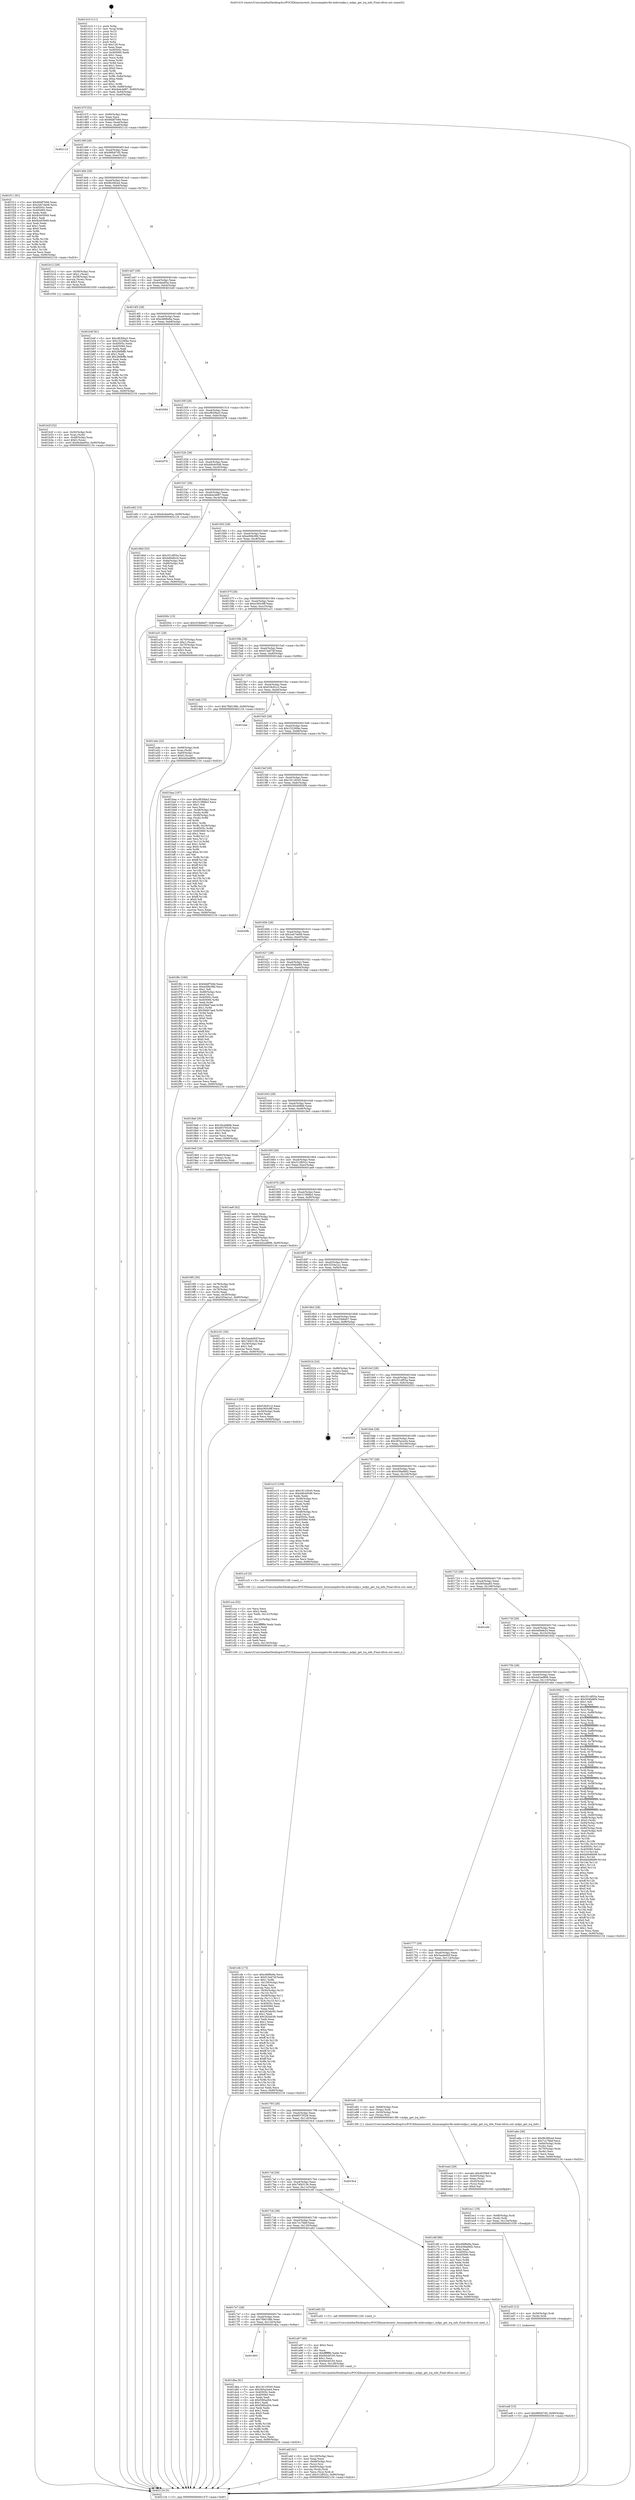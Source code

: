 digraph "0x401410" {
  label = "0x401410 (/mnt/c/Users/mathe/Desktop/tcc/POCII/binaries/extr_linuxsamplesvfio-mdevmdpy.c_mdpy_get_irq_info_Final-ollvm.out::main(0))"
  labelloc = "t"
  node[shape=record]

  Entry [label="",width=0.3,height=0.3,shape=circle,fillcolor=black,style=filled]
  "0x40147f" [label="{
     0x40147f [32]\l
     | [instrs]\l
     &nbsp;&nbsp;0x40147f \<+6\>: mov -0x90(%rbp),%eax\l
     &nbsp;&nbsp;0x401485 \<+2\>: mov %eax,%ecx\l
     &nbsp;&nbsp;0x401487 \<+6\>: sub $0x8ddf7b9d,%ecx\l
     &nbsp;&nbsp;0x40148d \<+6\>: mov %eax,-0xa4(%rbp)\l
     &nbsp;&nbsp;0x401493 \<+6\>: mov %ecx,-0xa8(%rbp)\l
     &nbsp;&nbsp;0x401499 \<+6\>: je 000000000040211d \<main+0xd0d\>\l
  }"]
  "0x40211d" [label="{
     0x40211d\l
  }", style=dashed]
  "0x40149f" [label="{
     0x40149f [28]\l
     | [instrs]\l
     &nbsp;&nbsp;0x40149f \<+5\>: jmp 00000000004014a4 \<main+0x94\>\l
     &nbsp;&nbsp;0x4014a4 \<+6\>: mov -0xa4(%rbp),%eax\l
     &nbsp;&nbsp;0x4014aa \<+5\>: sub $0x96fc67d5,%eax\l
     &nbsp;&nbsp;0x4014af \<+6\>: mov %eax,-0xac(%rbp)\l
     &nbsp;&nbsp;0x4014b5 \<+6\>: je 0000000000401f11 \<main+0xb01\>\l
  }"]
  Exit [label="",width=0.3,height=0.3,shape=circle,fillcolor=black,style=filled,peripheries=2]
  "0x401f11" [label="{
     0x401f11 [91]\l
     | [instrs]\l
     &nbsp;&nbsp;0x401f11 \<+5\>: mov $0x8ddf7b9d,%eax\l
     &nbsp;&nbsp;0x401f16 \<+5\>: mov $0x2eb7de08,%ecx\l
     &nbsp;&nbsp;0x401f1b \<+7\>: mov 0x40505c,%edx\l
     &nbsp;&nbsp;0x401f22 \<+7\>: mov 0x405060,%esi\l
     &nbsp;&nbsp;0x401f29 \<+2\>: mov %edx,%edi\l
     &nbsp;&nbsp;0x401f2b \<+6\>: add $0x9cb05949,%edi\l
     &nbsp;&nbsp;0x401f31 \<+3\>: sub $0x1,%edi\l
     &nbsp;&nbsp;0x401f34 \<+6\>: sub $0x9cb05949,%edi\l
     &nbsp;&nbsp;0x401f3a \<+3\>: imul %edi,%edx\l
     &nbsp;&nbsp;0x401f3d \<+3\>: and $0x1,%edx\l
     &nbsp;&nbsp;0x401f40 \<+3\>: cmp $0x0,%edx\l
     &nbsp;&nbsp;0x401f43 \<+4\>: sete %r8b\l
     &nbsp;&nbsp;0x401f47 \<+3\>: cmp $0xa,%esi\l
     &nbsp;&nbsp;0x401f4a \<+4\>: setl %r9b\l
     &nbsp;&nbsp;0x401f4e \<+3\>: mov %r8b,%r10b\l
     &nbsp;&nbsp;0x401f51 \<+3\>: and %r9b,%r10b\l
     &nbsp;&nbsp;0x401f54 \<+3\>: xor %r9b,%r8b\l
     &nbsp;&nbsp;0x401f57 \<+3\>: or %r8b,%r10b\l
     &nbsp;&nbsp;0x401f5a \<+4\>: test $0x1,%r10b\l
     &nbsp;&nbsp;0x401f5e \<+3\>: cmovne %ecx,%eax\l
     &nbsp;&nbsp;0x401f61 \<+6\>: mov %eax,-0x90(%rbp)\l
     &nbsp;&nbsp;0x401f67 \<+5\>: jmp 0000000000402134 \<main+0xd24\>\l
  }"]
  "0x4014bb" [label="{
     0x4014bb [28]\l
     | [instrs]\l
     &nbsp;&nbsp;0x4014bb \<+5\>: jmp 00000000004014c0 \<main+0xb0\>\l
     &nbsp;&nbsp;0x4014c0 \<+6\>: mov -0xa4(%rbp),%eax\l
     &nbsp;&nbsp;0x4014c6 \<+5\>: sub $0x9b26fced,%eax\l
     &nbsp;&nbsp;0x4014cb \<+6\>: mov %eax,-0xb0(%rbp)\l
     &nbsp;&nbsp;0x4014d1 \<+6\>: je 0000000000401b12 \<main+0x702\>\l
  }"]
  "0x401edf" [label="{
     0x401edf [15]\l
     | [instrs]\l
     &nbsp;&nbsp;0x401edf \<+10\>: movl $0x96fc67d5,-0x90(%rbp)\l
     &nbsp;&nbsp;0x401ee9 \<+5\>: jmp 0000000000402134 \<main+0xd24\>\l
  }"]
  "0x401b12" [label="{
     0x401b12 [29]\l
     | [instrs]\l
     &nbsp;&nbsp;0x401b12 \<+4\>: mov -0x58(%rbp),%rax\l
     &nbsp;&nbsp;0x401b16 \<+6\>: movl $0x1,(%rax)\l
     &nbsp;&nbsp;0x401b1c \<+4\>: mov -0x58(%rbp),%rax\l
     &nbsp;&nbsp;0x401b20 \<+3\>: movslq (%rax),%rax\l
     &nbsp;&nbsp;0x401b23 \<+4\>: shl $0x3,%rax\l
     &nbsp;&nbsp;0x401b27 \<+3\>: mov %rax,%rdi\l
     &nbsp;&nbsp;0x401b2a \<+5\>: call 0000000000401050 \<malloc@plt\>\l
     | [calls]\l
     &nbsp;&nbsp;0x401050 \{1\} (unknown)\l
  }"]
  "0x4014d7" [label="{
     0x4014d7 [28]\l
     | [instrs]\l
     &nbsp;&nbsp;0x4014d7 \<+5\>: jmp 00000000004014dc \<main+0xcc\>\l
     &nbsp;&nbsp;0x4014dc \<+6\>: mov -0xa4(%rbp),%eax\l
     &nbsp;&nbsp;0x4014e2 \<+5\>: sub $0x9cdee95a,%eax\l
     &nbsp;&nbsp;0x4014e7 \<+6\>: mov %eax,-0xb4(%rbp)\l
     &nbsp;&nbsp;0x4014ed \<+6\>: je 0000000000401b4f \<main+0x73f\>\l
  }"]
  "0x401ed3" [label="{
     0x401ed3 [12]\l
     | [instrs]\l
     &nbsp;&nbsp;0x401ed3 \<+4\>: mov -0x50(%rbp),%rdi\l
     &nbsp;&nbsp;0x401ed7 \<+3\>: mov (%rdi),%rdi\l
     &nbsp;&nbsp;0x401eda \<+5\>: call 0000000000401030 \<free@plt\>\l
     | [calls]\l
     &nbsp;&nbsp;0x401030 \{1\} (unknown)\l
  }"]
  "0x401b4f" [label="{
     0x401b4f [91]\l
     | [instrs]\l
     &nbsp;&nbsp;0x401b4f \<+5\>: mov $0xcf630ba3,%eax\l
     &nbsp;&nbsp;0x401b54 \<+5\>: mov $0x15226f4e,%ecx\l
     &nbsp;&nbsp;0x401b59 \<+7\>: mov 0x40505c,%edx\l
     &nbsp;&nbsp;0x401b60 \<+7\>: mov 0x405060,%esi\l
     &nbsp;&nbsp;0x401b67 \<+2\>: mov %edx,%edi\l
     &nbsp;&nbsp;0x401b69 \<+6\>: sub $0x2fefbffb,%edi\l
     &nbsp;&nbsp;0x401b6f \<+3\>: sub $0x1,%edi\l
     &nbsp;&nbsp;0x401b72 \<+6\>: add $0x2fefbffb,%edi\l
     &nbsp;&nbsp;0x401b78 \<+3\>: imul %edi,%edx\l
     &nbsp;&nbsp;0x401b7b \<+3\>: and $0x1,%edx\l
     &nbsp;&nbsp;0x401b7e \<+3\>: cmp $0x0,%edx\l
     &nbsp;&nbsp;0x401b81 \<+4\>: sete %r8b\l
     &nbsp;&nbsp;0x401b85 \<+3\>: cmp $0xa,%esi\l
     &nbsp;&nbsp;0x401b88 \<+4\>: setl %r9b\l
     &nbsp;&nbsp;0x401b8c \<+3\>: mov %r8b,%r10b\l
     &nbsp;&nbsp;0x401b8f \<+3\>: and %r9b,%r10b\l
     &nbsp;&nbsp;0x401b92 \<+3\>: xor %r9b,%r8b\l
     &nbsp;&nbsp;0x401b95 \<+3\>: or %r8b,%r10b\l
     &nbsp;&nbsp;0x401b98 \<+4\>: test $0x1,%r10b\l
     &nbsp;&nbsp;0x401b9c \<+3\>: cmovne %ecx,%eax\l
     &nbsp;&nbsp;0x401b9f \<+6\>: mov %eax,-0x90(%rbp)\l
     &nbsp;&nbsp;0x401ba5 \<+5\>: jmp 0000000000402134 \<main+0xd24\>\l
  }"]
  "0x4014f3" [label="{
     0x4014f3 [28]\l
     | [instrs]\l
     &nbsp;&nbsp;0x4014f3 \<+5\>: jmp 00000000004014f8 \<main+0xe8\>\l
     &nbsp;&nbsp;0x4014f8 \<+6\>: mov -0xa4(%rbp),%eax\l
     &nbsp;&nbsp;0x4014fe \<+5\>: sub $0xc66f6e9a,%eax\l
     &nbsp;&nbsp;0x401503 \<+6\>: mov %eax,-0xb8(%rbp)\l
     &nbsp;&nbsp;0x401509 \<+6\>: je 000000000040209d \<main+0xc8d\>\l
  }"]
  "0x401ec1" [label="{
     0x401ec1 [18]\l
     | [instrs]\l
     &nbsp;&nbsp;0x401ec1 \<+4\>: mov -0x68(%rbp),%rdi\l
     &nbsp;&nbsp;0x401ec5 \<+3\>: mov (%rdi),%rdi\l
     &nbsp;&nbsp;0x401ec8 \<+6\>: mov %eax,-0x134(%rbp)\l
     &nbsp;&nbsp;0x401ece \<+5\>: call 0000000000401030 \<free@plt\>\l
     | [calls]\l
     &nbsp;&nbsp;0x401030 \{1\} (unknown)\l
  }"]
  "0x40209d" [label="{
     0x40209d\l
  }", style=dashed]
  "0x40150f" [label="{
     0x40150f [28]\l
     | [instrs]\l
     &nbsp;&nbsp;0x40150f \<+5\>: jmp 0000000000401514 \<main+0x104\>\l
     &nbsp;&nbsp;0x401514 \<+6\>: mov -0xa4(%rbp),%eax\l
     &nbsp;&nbsp;0x40151a \<+5\>: sub $0xcf630ba3,%eax\l
     &nbsp;&nbsp;0x40151f \<+6\>: mov %eax,-0xbc(%rbp)\l
     &nbsp;&nbsp;0x401525 \<+6\>: je 0000000000402078 \<main+0xc68\>\l
  }"]
  "0x401ea4" [label="{
     0x401ea4 [29]\l
     | [instrs]\l
     &nbsp;&nbsp;0x401ea4 \<+10\>: movabs $0x4030b6,%rdi\l
     &nbsp;&nbsp;0x401eae \<+4\>: mov -0x40(%rbp),%rsi\l
     &nbsp;&nbsp;0x401eb2 \<+2\>: mov %eax,(%rsi)\l
     &nbsp;&nbsp;0x401eb4 \<+4\>: mov -0x40(%rbp),%rsi\l
     &nbsp;&nbsp;0x401eb8 \<+2\>: mov (%rsi),%esi\l
     &nbsp;&nbsp;0x401eba \<+2\>: mov $0x0,%al\l
     &nbsp;&nbsp;0x401ebc \<+5\>: call 0000000000401040 \<printf@plt\>\l
     | [calls]\l
     &nbsp;&nbsp;0x401040 \{1\} (unknown)\l
  }"]
  "0x402078" [label="{
     0x402078\l
  }", style=dashed]
  "0x40152b" [label="{
     0x40152b [28]\l
     | [instrs]\l
     &nbsp;&nbsp;0x40152b \<+5\>: jmp 0000000000401530 \<main+0x120\>\l
     &nbsp;&nbsp;0x401530 \<+6\>: mov -0xa4(%rbp),%eax\l
     &nbsp;&nbsp;0x401536 \<+5\>: sub $0xd4b445d6,%eax\l
     &nbsp;&nbsp;0x40153b \<+6\>: mov %eax,-0xc0(%rbp)\l
     &nbsp;&nbsp;0x401541 \<+6\>: je 0000000000401e82 \<main+0xa72\>\l
  }"]
  "0x401803" [label="{
     0x401803\l
  }", style=dashed]
  "0x401e82" [label="{
     0x401e82 [15]\l
     | [instrs]\l
     &nbsp;&nbsp;0x401e82 \<+10\>: movl $0x9cdee95a,-0x90(%rbp)\l
     &nbsp;&nbsp;0x401e8c \<+5\>: jmp 0000000000402134 \<main+0xd24\>\l
  }"]
  "0x401547" [label="{
     0x401547 [28]\l
     | [instrs]\l
     &nbsp;&nbsp;0x401547 \<+5\>: jmp 000000000040154c \<main+0x13c\>\l
     &nbsp;&nbsp;0x40154c \<+6\>: mov -0xa4(%rbp),%eax\l
     &nbsp;&nbsp;0x401552 \<+5\>: sub $0xde4cdd87,%eax\l
     &nbsp;&nbsp;0x401557 \<+6\>: mov %eax,-0xc4(%rbp)\l
     &nbsp;&nbsp;0x40155d \<+6\>: je 000000000040180d \<main+0x3fd\>\l
  }"]
  "0x401dba" [label="{
     0x401dba [91]\l
     | [instrs]\l
     &nbsp;&nbsp;0x401dba \<+5\>: mov $0x19116545,%eax\l
     &nbsp;&nbsp;0x401dbf \<+5\>: mov $0x365a2e44,%ecx\l
     &nbsp;&nbsp;0x401dc4 \<+7\>: mov 0x40505c,%edx\l
     &nbsp;&nbsp;0x401dcb \<+7\>: mov 0x405060,%esi\l
     &nbsp;&nbsp;0x401dd2 \<+2\>: mov %edx,%edi\l
     &nbsp;&nbsp;0x401dd4 \<+6\>: sub $0xf380a264,%edi\l
     &nbsp;&nbsp;0x401dda \<+3\>: sub $0x1,%edi\l
     &nbsp;&nbsp;0x401ddd \<+6\>: add $0xf380a264,%edi\l
     &nbsp;&nbsp;0x401de3 \<+3\>: imul %edi,%edx\l
     &nbsp;&nbsp;0x401de6 \<+3\>: and $0x1,%edx\l
     &nbsp;&nbsp;0x401de9 \<+3\>: cmp $0x0,%edx\l
     &nbsp;&nbsp;0x401dec \<+4\>: sete %r8b\l
     &nbsp;&nbsp;0x401df0 \<+3\>: cmp $0xa,%esi\l
     &nbsp;&nbsp;0x401df3 \<+4\>: setl %r9b\l
     &nbsp;&nbsp;0x401df7 \<+3\>: mov %r8b,%r10b\l
     &nbsp;&nbsp;0x401dfa \<+3\>: and %r9b,%r10b\l
     &nbsp;&nbsp;0x401dfd \<+3\>: xor %r9b,%r8b\l
     &nbsp;&nbsp;0x401e00 \<+3\>: or %r8b,%r10b\l
     &nbsp;&nbsp;0x401e03 \<+4\>: test $0x1,%r10b\l
     &nbsp;&nbsp;0x401e07 \<+3\>: cmovne %ecx,%eax\l
     &nbsp;&nbsp;0x401e0a \<+6\>: mov %eax,-0x90(%rbp)\l
     &nbsp;&nbsp;0x401e10 \<+5\>: jmp 0000000000402134 \<main+0xd24\>\l
  }"]
  "0x40180d" [label="{
     0x40180d [53]\l
     | [instrs]\l
     &nbsp;&nbsp;0x40180d \<+5\>: mov $0x351df55a,%eax\l
     &nbsp;&nbsp;0x401812 \<+5\>: mov $0x4d0efe24,%ecx\l
     &nbsp;&nbsp;0x401817 \<+6\>: mov -0x8a(%rbp),%dl\l
     &nbsp;&nbsp;0x40181d \<+7\>: mov -0x89(%rbp),%sil\l
     &nbsp;&nbsp;0x401824 \<+3\>: mov %dl,%dil\l
     &nbsp;&nbsp;0x401827 \<+3\>: and %sil,%dil\l
     &nbsp;&nbsp;0x40182a \<+3\>: xor %sil,%dl\l
     &nbsp;&nbsp;0x40182d \<+3\>: or %dl,%dil\l
     &nbsp;&nbsp;0x401830 \<+4\>: test $0x1,%dil\l
     &nbsp;&nbsp;0x401834 \<+3\>: cmovne %ecx,%eax\l
     &nbsp;&nbsp;0x401837 \<+6\>: mov %eax,-0x90(%rbp)\l
     &nbsp;&nbsp;0x40183d \<+5\>: jmp 0000000000402134 \<main+0xd24\>\l
  }"]
  "0x401563" [label="{
     0x401563 [28]\l
     | [instrs]\l
     &nbsp;&nbsp;0x401563 \<+5\>: jmp 0000000000401568 \<main+0x158\>\l
     &nbsp;&nbsp;0x401568 \<+6\>: mov -0xa4(%rbp),%eax\l
     &nbsp;&nbsp;0x40156e \<+5\>: sub $0xe006c9fd,%eax\l
     &nbsp;&nbsp;0x401573 \<+6\>: mov %eax,-0xc8(%rbp)\l
     &nbsp;&nbsp;0x401579 \<+6\>: je 000000000040200c \<main+0xbfc\>\l
  }"]
  "0x402134" [label="{
     0x402134 [5]\l
     | [instrs]\l
     &nbsp;&nbsp;0x402134 \<+5\>: jmp 000000000040147f \<main+0x6f\>\l
  }"]
  "0x401410" [label="{
     0x401410 [111]\l
     | [instrs]\l
     &nbsp;&nbsp;0x401410 \<+1\>: push %rbp\l
     &nbsp;&nbsp;0x401411 \<+3\>: mov %rsp,%rbp\l
     &nbsp;&nbsp;0x401414 \<+2\>: push %r15\l
     &nbsp;&nbsp;0x401416 \<+2\>: push %r14\l
     &nbsp;&nbsp;0x401418 \<+2\>: push %r13\l
     &nbsp;&nbsp;0x40141a \<+2\>: push %r12\l
     &nbsp;&nbsp;0x40141c \<+1\>: push %rbx\l
     &nbsp;&nbsp;0x40141d \<+7\>: sub $0x128,%rsp\l
     &nbsp;&nbsp;0x401424 \<+2\>: xor %eax,%eax\l
     &nbsp;&nbsp;0x401426 \<+7\>: mov 0x40505c,%ecx\l
     &nbsp;&nbsp;0x40142d \<+7\>: mov 0x405060,%edx\l
     &nbsp;&nbsp;0x401434 \<+3\>: sub $0x1,%eax\l
     &nbsp;&nbsp;0x401437 \<+3\>: mov %ecx,%r8d\l
     &nbsp;&nbsp;0x40143a \<+3\>: add %eax,%r8d\l
     &nbsp;&nbsp;0x40143d \<+4\>: imul %r8d,%ecx\l
     &nbsp;&nbsp;0x401441 \<+3\>: and $0x1,%ecx\l
     &nbsp;&nbsp;0x401444 \<+3\>: cmp $0x0,%ecx\l
     &nbsp;&nbsp;0x401447 \<+4\>: sete %r9b\l
     &nbsp;&nbsp;0x40144b \<+4\>: and $0x1,%r9b\l
     &nbsp;&nbsp;0x40144f \<+7\>: mov %r9b,-0x8a(%rbp)\l
     &nbsp;&nbsp;0x401456 \<+3\>: cmp $0xa,%edx\l
     &nbsp;&nbsp;0x401459 \<+4\>: setl %r9b\l
     &nbsp;&nbsp;0x40145d \<+4\>: and $0x1,%r9b\l
     &nbsp;&nbsp;0x401461 \<+7\>: mov %r9b,-0x89(%rbp)\l
     &nbsp;&nbsp;0x401468 \<+10\>: movl $0xde4cdd87,-0x90(%rbp)\l
     &nbsp;&nbsp;0x401472 \<+6\>: mov %edi,-0x94(%rbp)\l
     &nbsp;&nbsp;0x401478 \<+7\>: mov %rsi,-0xa0(%rbp)\l
  }"]
  "0x401cfe" [label="{
     0x401cfe [173]\l
     | [instrs]\l
     &nbsp;&nbsp;0x401cfe \<+5\>: mov $0xc66f6e9a,%ecx\l
     &nbsp;&nbsp;0x401d03 \<+5\>: mov $0xf13ed74f,%edx\l
     &nbsp;&nbsp;0x401d08 \<+3\>: mov $0x1,%r8b\l
     &nbsp;&nbsp;0x401d0b \<+6\>: mov -0x130(%rbp),%esi\l
     &nbsp;&nbsp;0x401d11 \<+3\>: imul %eax,%esi\l
     &nbsp;&nbsp;0x401d14 \<+3\>: movslq %esi,%r9\l
     &nbsp;&nbsp;0x401d17 \<+4\>: mov -0x50(%rbp),%r10\l
     &nbsp;&nbsp;0x401d1b \<+3\>: mov (%r10),%r10\l
     &nbsp;&nbsp;0x401d1e \<+4\>: mov -0x48(%rbp),%r11\l
     &nbsp;&nbsp;0x401d22 \<+3\>: movslq (%r11),%r11\l
     &nbsp;&nbsp;0x401d25 \<+4\>: mov %r9,(%r10,%r11,8)\l
     &nbsp;&nbsp;0x401d29 \<+7\>: mov 0x40505c,%eax\l
     &nbsp;&nbsp;0x401d30 \<+7\>: mov 0x405060,%esi\l
     &nbsp;&nbsp;0x401d37 \<+2\>: mov %eax,%edi\l
     &nbsp;&nbsp;0x401d39 \<+6\>: sub $0x262ab3fc,%edi\l
     &nbsp;&nbsp;0x401d3f \<+3\>: sub $0x1,%edi\l
     &nbsp;&nbsp;0x401d42 \<+6\>: add $0x262ab3fc,%edi\l
     &nbsp;&nbsp;0x401d48 \<+3\>: imul %edi,%eax\l
     &nbsp;&nbsp;0x401d4b \<+3\>: and $0x1,%eax\l
     &nbsp;&nbsp;0x401d4e \<+3\>: cmp $0x0,%eax\l
     &nbsp;&nbsp;0x401d51 \<+3\>: sete %bl\l
     &nbsp;&nbsp;0x401d54 \<+3\>: cmp $0xa,%esi\l
     &nbsp;&nbsp;0x401d57 \<+4\>: setl %r14b\l
     &nbsp;&nbsp;0x401d5b \<+3\>: mov %bl,%r15b\l
     &nbsp;&nbsp;0x401d5e \<+4\>: xor $0xff,%r15b\l
     &nbsp;&nbsp;0x401d62 \<+3\>: mov %r14b,%r12b\l
     &nbsp;&nbsp;0x401d65 \<+4\>: xor $0xff,%r12b\l
     &nbsp;&nbsp;0x401d69 \<+4\>: xor $0x1,%r8b\l
     &nbsp;&nbsp;0x401d6d \<+3\>: mov %r15b,%r13b\l
     &nbsp;&nbsp;0x401d70 \<+4\>: and $0xff,%r13b\l
     &nbsp;&nbsp;0x401d74 \<+3\>: and %r8b,%bl\l
     &nbsp;&nbsp;0x401d77 \<+3\>: mov %r12b,%al\l
     &nbsp;&nbsp;0x401d7a \<+2\>: and $0xff,%al\l
     &nbsp;&nbsp;0x401d7c \<+3\>: and %r8b,%r14b\l
     &nbsp;&nbsp;0x401d7f \<+3\>: or %bl,%r13b\l
     &nbsp;&nbsp;0x401d82 \<+3\>: or %r14b,%al\l
     &nbsp;&nbsp;0x401d85 \<+3\>: xor %al,%r13b\l
     &nbsp;&nbsp;0x401d88 \<+3\>: or %r12b,%r15b\l
     &nbsp;&nbsp;0x401d8b \<+4\>: xor $0xff,%r15b\l
     &nbsp;&nbsp;0x401d8f \<+4\>: or $0x1,%r8b\l
     &nbsp;&nbsp;0x401d93 \<+3\>: and %r8b,%r15b\l
     &nbsp;&nbsp;0x401d96 \<+3\>: or %r15b,%r13b\l
     &nbsp;&nbsp;0x401d99 \<+4\>: test $0x1,%r13b\l
     &nbsp;&nbsp;0x401d9d \<+3\>: cmovne %edx,%ecx\l
     &nbsp;&nbsp;0x401da0 \<+6\>: mov %ecx,-0x90(%rbp)\l
     &nbsp;&nbsp;0x401da6 \<+5\>: jmp 0000000000402134 \<main+0xd24\>\l
  }"]
  "0x40200c" [label="{
     0x40200c [15]\l
     | [instrs]\l
     &nbsp;&nbsp;0x40200c \<+10\>: movl $0x333b6e07,-0x90(%rbp)\l
     &nbsp;&nbsp;0x402016 \<+5\>: jmp 0000000000402134 \<main+0xd24\>\l
  }"]
  "0x40157f" [label="{
     0x40157f [28]\l
     | [instrs]\l
     &nbsp;&nbsp;0x40157f \<+5\>: jmp 0000000000401584 \<main+0x174\>\l
     &nbsp;&nbsp;0x401584 \<+6\>: mov -0xa4(%rbp),%eax\l
     &nbsp;&nbsp;0x40158a \<+5\>: sub $0xe365c9ff,%eax\l
     &nbsp;&nbsp;0x40158f \<+6\>: mov %eax,-0xcc(%rbp)\l
     &nbsp;&nbsp;0x401595 \<+6\>: je 0000000000401a31 \<main+0x621\>\l
  }"]
  "0x401cca" [label="{
     0x401cca [52]\l
     | [instrs]\l
     &nbsp;&nbsp;0x401cca \<+2\>: xor %ecx,%ecx\l
     &nbsp;&nbsp;0x401ccc \<+5\>: mov $0x2,%edx\l
     &nbsp;&nbsp;0x401cd1 \<+6\>: mov %edx,-0x12c(%rbp)\l
     &nbsp;&nbsp;0x401cd7 \<+1\>: cltd\l
     &nbsp;&nbsp;0x401cd8 \<+6\>: mov -0x12c(%rbp),%esi\l
     &nbsp;&nbsp;0x401cde \<+2\>: idiv %esi\l
     &nbsp;&nbsp;0x401ce0 \<+6\>: imul $0xfffffffe,%edx,%edx\l
     &nbsp;&nbsp;0x401ce6 \<+2\>: mov %ecx,%edi\l
     &nbsp;&nbsp;0x401ce8 \<+2\>: sub %edx,%edi\l
     &nbsp;&nbsp;0x401cea \<+2\>: mov %ecx,%edx\l
     &nbsp;&nbsp;0x401cec \<+3\>: sub $0x1,%edx\l
     &nbsp;&nbsp;0x401cef \<+2\>: add %edx,%edi\l
     &nbsp;&nbsp;0x401cf1 \<+2\>: sub %edi,%ecx\l
     &nbsp;&nbsp;0x401cf3 \<+6\>: mov %ecx,-0x130(%rbp)\l
     &nbsp;&nbsp;0x401cf9 \<+5\>: call 0000000000401160 \<next_i\>\l
     | [calls]\l
     &nbsp;&nbsp;0x401160 \{1\} (/mnt/c/Users/mathe/Desktop/tcc/POCII/binaries/extr_linuxsamplesvfio-mdevmdpy.c_mdpy_get_irq_info_Final-ollvm.out::next_i)\l
  }"]
  "0x401a31" [label="{
     0x401a31 [29]\l
     | [instrs]\l
     &nbsp;&nbsp;0x401a31 \<+4\>: mov -0x70(%rbp),%rax\l
     &nbsp;&nbsp;0x401a35 \<+6\>: movl $0x1,(%rax)\l
     &nbsp;&nbsp;0x401a3b \<+4\>: mov -0x70(%rbp),%rax\l
     &nbsp;&nbsp;0x401a3f \<+3\>: movslq (%rax),%rax\l
     &nbsp;&nbsp;0x401a42 \<+4\>: shl $0x2,%rax\l
     &nbsp;&nbsp;0x401a46 \<+3\>: mov %rax,%rdi\l
     &nbsp;&nbsp;0x401a49 \<+5\>: call 0000000000401050 \<malloc@plt\>\l
     | [calls]\l
     &nbsp;&nbsp;0x401050 \{1\} (unknown)\l
  }"]
  "0x40159b" [label="{
     0x40159b [28]\l
     | [instrs]\l
     &nbsp;&nbsp;0x40159b \<+5\>: jmp 00000000004015a0 \<main+0x190\>\l
     &nbsp;&nbsp;0x4015a0 \<+6\>: mov -0xa4(%rbp),%eax\l
     &nbsp;&nbsp;0x4015a6 \<+5\>: sub $0xf13ed74f,%eax\l
     &nbsp;&nbsp;0x4015ab \<+6\>: mov %eax,-0xd0(%rbp)\l
     &nbsp;&nbsp;0x4015b1 \<+6\>: je 0000000000401dab \<main+0x99b\>\l
  }"]
  "0x401b2f" [label="{
     0x401b2f [32]\l
     | [instrs]\l
     &nbsp;&nbsp;0x401b2f \<+4\>: mov -0x50(%rbp),%rdi\l
     &nbsp;&nbsp;0x401b33 \<+3\>: mov %rax,(%rdi)\l
     &nbsp;&nbsp;0x401b36 \<+4\>: mov -0x48(%rbp),%rax\l
     &nbsp;&nbsp;0x401b3a \<+6\>: movl $0x0,(%rax)\l
     &nbsp;&nbsp;0x401b40 \<+10\>: movl $0x9cdee95a,-0x90(%rbp)\l
     &nbsp;&nbsp;0x401b4a \<+5\>: jmp 0000000000402134 \<main+0xd24\>\l
  }"]
  "0x401dab" [label="{
     0x401dab [15]\l
     | [instrs]\l
     &nbsp;&nbsp;0x401dab \<+10\>: movl $0x7fb6108b,-0x90(%rbp)\l
     &nbsp;&nbsp;0x401db5 \<+5\>: jmp 0000000000402134 \<main+0xd24\>\l
  }"]
  "0x4015b7" [label="{
     0x4015b7 [28]\l
     | [instrs]\l
     &nbsp;&nbsp;0x4015b7 \<+5\>: jmp 00000000004015bc \<main+0x1ac\>\l
     &nbsp;&nbsp;0x4015bc \<+6\>: mov -0xa4(%rbp),%eax\l
     &nbsp;&nbsp;0x4015c2 \<+5\>: sub $0xf18c91c3,%eax\l
     &nbsp;&nbsp;0x4015c7 \<+6\>: mov %eax,-0xd4(%rbp)\l
     &nbsp;&nbsp;0x4015cd \<+6\>: je 0000000000401eee \<main+0xade\>\l
  }"]
  "0x401abf" [label="{
     0x401abf [41]\l
     | [instrs]\l
     &nbsp;&nbsp;0x401abf \<+6\>: mov -0x128(%rbp),%ecx\l
     &nbsp;&nbsp;0x401ac5 \<+3\>: imul %eax,%ecx\l
     &nbsp;&nbsp;0x401ac8 \<+4\>: mov -0x68(%rbp),%rsi\l
     &nbsp;&nbsp;0x401acc \<+3\>: mov (%rsi),%rsi\l
     &nbsp;&nbsp;0x401acf \<+4\>: mov -0x60(%rbp),%rdi\l
     &nbsp;&nbsp;0x401ad3 \<+3\>: movslq (%rdi),%rdi\l
     &nbsp;&nbsp;0x401ad6 \<+3\>: mov %ecx,(%rsi,%rdi,4)\l
     &nbsp;&nbsp;0x401ad9 \<+10\>: movl $0x312fb52c,-0x90(%rbp)\l
     &nbsp;&nbsp;0x401ae3 \<+5\>: jmp 0000000000402134 \<main+0xd24\>\l
  }"]
  "0x401eee" [label="{
     0x401eee\l
  }", style=dashed]
  "0x4015d3" [label="{
     0x4015d3 [28]\l
     | [instrs]\l
     &nbsp;&nbsp;0x4015d3 \<+5\>: jmp 00000000004015d8 \<main+0x1c8\>\l
     &nbsp;&nbsp;0x4015d8 \<+6\>: mov -0xa4(%rbp),%eax\l
     &nbsp;&nbsp;0x4015de \<+5\>: sub $0x15226f4e,%eax\l
     &nbsp;&nbsp;0x4015e3 \<+6\>: mov %eax,-0xd8(%rbp)\l
     &nbsp;&nbsp;0x4015e9 \<+6\>: je 0000000000401baa \<main+0x79a\>\l
  }"]
  "0x401a97" [label="{
     0x401a97 [40]\l
     | [instrs]\l
     &nbsp;&nbsp;0x401a97 \<+5\>: mov $0x2,%ecx\l
     &nbsp;&nbsp;0x401a9c \<+1\>: cltd\l
     &nbsp;&nbsp;0x401a9d \<+2\>: idiv %ecx\l
     &nbsp;&nbsp;0x401a9f \<+6\>: imul $0xfffffffe,%edx,%ecx\l
     &nbsp;&nbsp;0x401aa5 \<+6\>: add $0x9dcbf193,%ecx\l
     &nbsp;&nbsp;0x401aab \<+3\>: add $0x1,%ecx\l
     &nbsp;&nbsp;0x401aae \<+6\>: sub $0x9dcbf193,%ecx\l
     &nbsp;&nbsp;0x401ab4 \<+6\>: mov %ecx,-0x128(%rbp)\l
     &nbsp;&nbsp;0x401aba \<+5\>: call 0000000000401160 \<next_i\>\l
     | [calls]\l
     &nbsp;&nbsp;0x401160 \{1\} (/mnt/c/Users/mathe/Desktop/tcc/POCII/binaries/extr_linuxsamplesvfio-mdevmdpy.c_mdpy_get_irq_info_Final-ollvm.out::next_i)\l
  }"]
  "0x401baa" [label="{
     0x401baa [167]\l
     | [instrs]\l
     &nbsp;&nbsp;0x401baa \<+5\>: mov $0xcf630ba3,%eax\l
     &nbsp;&nbsp;0x401baf \<+5\>: mov $0x31389fa3,%ecx\l
     &nbsp;&nbsp;0x401bb4 \<+2\>: mov $0x1,%dl\l
     &nbsp;&nbsp;0x401bb6 \<+2\>: xor %esi,%esi\l
     &nbsp;&nbsp;0x401bb8 \<+4\>: mov -0x48(%rbp),%rdi\l
     &nbsp;&nbsp;0x401bbc \<+3\>: mov (%rdi),%r8d\l
     &nbsp;&nbsp;0x401bbf \<+4\>: mov -0x58(%rbp),%rdi\l
     &nbsp;&nbsp;0x401bc3 \<+3\>: cmp (%rdi),%r8d\l
     &nbsp;&nbsp;0x401bc6 \<+4\>: setl %r9b\l
     &nbsp;&nbsp;0x401bca \<+4\>: and $0x1,%r9b\l
     &nbsp;&nbsp;0x401bce \<+4\>: mov %r9b,-0x29(%rbp)\l
     &nbsp;&nbsp;0x401bd2 \<+8\>: mov 0x40505c,%r8d\l
     &nbsp;&nbsp;0x401bda \<+8\>: mov 0x405060,%r10d\l
     &nbsp;&nbsp;0x401be2 \<+3\>: sub $0x1,%esi\l
     &nbsp;&nbsp;0x401be5 \<+3\>: mov %r8d,%r11d\l
     &nbsp;&nbsp;0x401be8 \<+3\>: add %esi,%r11d\l
     &nbsp;&nbsp;0x401beb \<+4\>: imul %r11d,%r8d\l
     &nbsp;&nbsp;0x401bef \<+4\>: and $0x1,%r8d\l
     &nbsp;&nbsp;0x401bf3 \<+4\>: cmp $0x0,%r8d\l
     &nbsp;&nbsp;0x401bf7 \<+4\>: sete %r9b\l
     &nbsp;&nbsp;0x401bfb \<+4\>: cmp $0xa,%r10d\l
     &nbsp;&nbsp;0x401bff \<+3\>: setl %bl\l
     &nbsp;&nbsp;0x401c02 \<+3\>: mov %r9b,%r14b\l
     &nbsp;&nbsp;0x401c05 \<+4\>: xor $0xff,%r14b\l
     &nbsp;&nbsp;0x401c09 \<+3\>: mov %bl,%r15b\l
     &nbsp;&nbsp;0x401c0c \<+4\>: xor $0xff,%r15b\l
     &nbsp;&nbsp;0x401c10 \<+3\>: xor $0x0,%dl\l
     &nbsp;&nbsp;0x401c13 \<+3\>: mov %r14b,%r12b\l
     &nbsp;&nbsp;0x401c16 \<+4\>: and $0x0,%r12b\l
     &nbsp;&nbsp;0x401c1a \<+3\>: and %dl,%r9b\l
     &nbsp;&nbsp;0x401c1d \<+3\>: mov %r15b,%r13b\l
     &nbsp;&nbsp;0x401c20 \<+4\>: and $0x0,%r13b\l
     &nbsp;&nbsp;0x401c24 \<+2\>: and %dl,%bl\l
     &nbsp;&nbsp;0x401c26 \<+3\>: or %r9b,%r12b\l
     &nbsp;&nbsp;0x401c29 \<+3\>: or %bl,%r13b\l
     &nbsp;&nbsp;0x401c2c \<+3\>: xor %r13b,%r12b\l
     &nbsp;&nbsp;0x401c2f \<+3\>: or %r15b,%r14b\l
     &nbsp;&nbsp;0x401c32 \<+4\>: xor $0xff,%r14b\l
     &nbsp;&nbsp;0x401c36 \<+3\>: or $0x0,%dl\l
     &nbsp;&nbsp;0x401c39 \<+3\>: and %dl,%r14b\l
     &nbsp;&nbsp;0x401c3c \<+3\>: or %r14b,%r12b\l
     &nbsp;&nbsp;0x401c3f \<+4\>: test $0x1,%r12b\l
     &nbsp;&nbsp;0x401c43 \<+3\>: cmovne %ecx,%eax\l
     &nbsp;&nbsp;0x401c46 \<+6\>: mov %eax,-0x90(%rbp)\l
     &nbsp;&nbsp;0x401c4c \<+5\>: jmp 0000000000402134 \<main+0xd24\>\l
  }"]
  "0x4015ef" [label="{
     0x4015ef [28]\l
     | [instrs]\l
     &nbsp;&nbsp;0x4015ef \<+5\>: jmp 00000000004015f4 \<main+0x1e4\>\l
     &nbsp;&nbsp;0x4015f4 \<+6\>: mov -0xa4(%rbp),%eax\l
     &nbsp;&nbsp;0x4015fa \<+5\>: sub $0x19116545,%eax\l
     &nbsp;&nbsp;0x4015ff \<+6\>: mov %eax,-0xdc(%rbp)\l
     &nbsp;&nbsp;0x401605 \<+6\>: je 00000000004020fb \<main+0xceb\>\l
  }"]
  "0x4017e7" [label="{
     0x4017e7 [28]\l
     | [instrs]\l
     &nbsp;&nbsp;0x4017e7 \<+5\>: jmp 00000000004017ec \<main+0x3dc\>\l
     &nbsp;&nbsp;0x4017ec \<+6\>: mov -0xa4(%rbp),%eax\l
     &nbsp;&nbsp;0x4017f2 \<+5\>: sub $0x7fb6108b,%eax\l
     &nbsp;&nbsp;0x4017f7 \<+6\>: mov %eax,-0x124(%rbp)\l
     &nbsp;&nbsp;0x4017fd \<+6\>: je 0000000000401dba \<main+0x9aa\>\l
  }"]
  "0x4020fb" [label="{
     0x4020fb\l
  }", style=dashed]
  "0x40160b" [label="{
     0x40160b [28]\l
     | [instrs]\l
     &nbsp;&nbsp;0x40160b \<+5\>: jmp 0000000000401610 \<main+0x200\>\l
     &nbsp;&nbsp;0x401610 \<+6\>: mov -0xa4(%rbp),%eax\l
     &nbsp;&nbsp;0x401616 \<+5\>: sub $0x2eb7de08,%eax\l
     &nbsp;&nbsp;0x40161b \<+6\>: mov %eax,-0xe0(%rbp)\l
     &nbsp;&nbsp;0x401621 \<+6\>: je 0000000000401f6c \<main+0xb5c\>\l
  }"]
  "0x401a92" [label="{
     0x401a92 [5]\l
     | [instrs]\l
     &nbsp;&nbsp;0x401a92 \<+5\>: call 0000000000401160 \<next_i\>\l
     | [calls]\l
     &nbsp;&nbsp;0x401160 \{1\} (/mnt/c/Users/mathe/Desktop/tcc/POCII/binaries/extr_linuxsamplesvfio-mdevmdpy.c_mdpy_get_irq_info_Final-ollvm.out::next_i)\l
  }"]
  "0x401f6c" [label="{
     0x401f6c [160]\l
     | [instrs]\l
     &nbsp;&nbsp;0x401f6c \<+5\>: mov $0x8ddf7b9d,%eax\l
     &nbsp;&nbsp;0x401f71 \<+5\>: mov $0xe006c9fd,%ecx\l
     &nbsp;&nbsp;0x401f76 \<+2\>: mov $0x1,%dl\l
     &nbsp;&nbsp;0x401f78 \<+7\>: mov -0x88(%rbp),%rsi\l
     &nbsp;&nbsp;0x401f7f \<+6\>: movl $0x0,(%rsi)\l
     &nbsp;&nbsp;0x401f85 \<+7\>: mov 0x40505c,%edi\l
     &nbsp;&nbsp;0x401f8c \<+8\>: mov 0x405060,%r8d\l
     &nbsp;&nbsp;0x401f94 \<+3\>: mov %edi,%r9d\l
     &nbsp;&nbsp;0x401f97 \<+7\>: add $0x56bb7aed,%r9d\l
     &nbsp;&nbsp;0x401f9e \<+4\>: sub $0x1,%r9d\l
     &nbsp;&nbsp;0x401fa2 \<+7\>: sub $0x56bb7aed,%r9d\l
     &nbsp;&nbsp;0x401fa9 \<+4\>: imul %r9d,%edi\l
     &nbsp;&nbsp;0x401fad \<+3\>: and $0x1,%edi\l
     &nbsp;&nbsp;0x401fb0 \<+3\>: cmp $0x0,%edi\l
     &nbsp;&nbsp;0x401fb3 \<+4\>: sete %r10b\l
     &nbsp;&nbsp;0x401fb7 \<+4\>: cmp $0xa,%r8d\l
     &nbsp;&nbsp;0x401fbb \<+4\>: setl %r11b\l
     &nbsp;&nbsp;0x401fbf \<+3\>: mov %r10b,%bl\l
     &nbsp;&nbsp;0x401fc2 \<+3\>: xor $0xff,%bl\l
     &nbsp;&nbsp;0x401fc5 \<+3\>: mov %r11b,%r14b\l
     &nbsp;&nbsp;0x401fc8 \<+4\>: xor $0xff,%r14b\l
     &nbsp;&nbsp;0x401fcc \<+3\>: xor $0x0,%dl\l
     &nbsp;&nbsp;0x401fcf \<+3\>: mov %bl,%r15b\l
     &nbsp;&nbsp;0x401fd2 \<+4\>: and $0x0,%r15b\l
     &nbsp;&nbsp;0x401fd6 \<+3\>: and %dl,%r10b\l
     &nbsp;&nbsp;0x401fd9 \<+3\>: mov %r14b,%r12b\l
     &nbsp;&nbsp;0x401fdc \<+4\>: and $0x0,%r12b\l
     &nbsp;&nbsp;0x401fe0 \<+3\>: and %dl,%r11b\l
     &nbsp;&nbsp;0x401fe3 \<+3\>: or %r10b,%r15b\l
     &nbsp;&nbsp;0x401fe6 \<+3\>: or %r11b,%r12b\l
     &nbsp;&nbsp;0x401fe9 \<+3\>: xor %r12b,%r15b\l
     &nbsp;&nbsp;0x401fec \<+3\>: or %r14b,%bl\l
     &nbsp;&nbsp;0x401fef \<+3\>: xor $0xff,%bl\l
     &nbsp;&nbsp;0x401ff2 \<+3\>: or $0x0,%dl\l
     &nbsp;&nbsp;0x401ff5 \<+2\>: and %dl,%bl\l
     &nbsp;&nbsp;0x401ff7 \<+3\>: or %bl,%r15b\l
     &nbsp;&nbsp;0x401ffa \<+4\>: test $0x1,%r15b\l
     &nbsp;&nbsp;0x401ffe \<+3\>: cmovne %ecx,%eax\l
     &nbsp;&nbsp;0x402001 \<+6\>: mov %eax,-0x90(%rbp)\l
     &nbsp;&nbsp;0x402007 \<+5\>: jmp 0000000000402134 \<main+0xd24\>\l
  }"]
  "0x401627" [label="{
     0x401627 [28]\l
     | [instrs]\l
     &nbsp;&nbsp;0x401627 \<+5\>: jmp 000000000040162c \<main+0x21c\>\l
     &nbsp;&nbsp;0x40162c \<+6\>: mov -0xa4(%rbp),%eax\l
     &nbsp;&nbsp;0x401632 \<+5\>: sub $0x3046d8f4,%eax\l
     &nbsp;&nbsp;0x401637 \<+6\>: mov %eax,-0xe4(%rbp)\l
     &nbsp;&nbsp;0x40163d \<+6\>: je 00000000004019a6 \<main+0x596\>\l
  }"]
  "0x4017cb" [label="{
     0x4017cb [28]\l
     | [instrs]\l
     &nbsp;&nbsp;0x4017cb \<+5\>: jmp 00000000004017d0 \<main+0x3c0\>\l
     &nbsp;&nbsp;0x4017d0 \<+6\>: mov -0xa4(%rbp),%eax\l
     &nbsp;&nbsp;0x4017d6 \<+5\>: sub $0x7cc7fdef,%eax\l
     &nbsp;&nbsp;0x4017db \<+6\>: mov %eax,-0x120(%rbp)\l
     &nbsp;&nbsp;0x4017e1 \<+6\>: je 0000000000401a92 \<main+0x682\>\l
  }"]
  "0x4019a6" [label="{
     0x4019a6 [30]\l
     | [instrs]\l
     &nbsp;&nbsp;0x4019a6 \<+5\>: mov $0x30cdd89b,%eax\l
     &nbsp;&nbsp;0x4019ab \<+5\>: mov $0x6f370529,%ecx\l
     &nbsp;&nbsp;0x4019b0 \<+3\>: mov -0x31(%rbp),%dl\l
     &nbsp;&nbsp;0x4019b3 \<+3\>: test $0x1,%dl\l
     &nbsp;&nbsp;0x4019b6 \<+3\>: cmovne %ecx,%eax\l
     &nbsp;&nbsp;0x4019b9 \<+6\>: mov %eax,-0x90(%rbp)\l
     &nbsp;&nbsp;0x4019bf \<+5\>: jmp 0000000000402134 \<main+0xd24\>\l
  }"]
  "0x401643" [label="{
     0x401643 [28]\l
     | [instrs]\l
     &nbsp;&nbsp;0x401643 \<+5\>: jmp 0000000000401648 \<main+0x238\>\l
     &nbsp;&nbsp;0x401648 \<+6\>: mov -0xa4(%rbp),%eax\l
     &nbsp;&nbsp;0x40164e \<+5\>: sub $0x30cdd89b,%eax\l
     &nbsp;&nbsp;0x401653 \<+6\>: mov %eax,-0xe8(%rbp)\l
     &nbsp;&nbsp;0x401659 \<+6\>: je 00000000004019e5 \<main+0x5d5\>\l
  }"]
  "0x401c6f" [label="{
     0x401c6f [86]\l
     | [instrs]\l
     &nbsp;&nbsp;0x401c6f \<+5\>: mov $0xc66f6e9a,%eax\l
     &nbsp;&nbsp;0x401c74 \<+5\>: mov $0x439ad9d2,%ecx\l
     &nbsp;&nbsp;0x401c79 \<+2\>: xor %edx,%edx\l
     &nbsp;&nbsp;0x401c7b \<+7\>: mov 0x40505c,%esi\l
     &nbsp;&nbsp;0x401c82 \<+7\>: mov 0x405060,%edi\l
     &nbsp;&nbsp;0x401c89 \<+3\>: sub $0x1,%edx\l
     &nbsp;&nbsp;0x401c8c \<+3\>: mov %esi,%r8d\l
     &nbsp;&nbsp;0x401c8f \<+3\>: add %edx,%r8d\l
     &nbsp;&nbsp;0x401c92 \<+4\>: imul %r8d,%esi\l
     &nbsp;&nbsp;0x401c96 \<+3\>: and $0x1,%esi\l
     &nbsp;&nbsp;0x401c99 \<+3\>: cmp $0x0,%esi\l
     &nbsp;&nbsp;0x401c9c \<+4\>: sete %r9b\l
     &nbsp;&nbsp;0x401ca0 \<+3\>: cmp $0xa,%edi\l
     &nbsp;&nbsp;0x401ca3 \<+4\>: setl %r10b\l
     &nbsp;&nbsp;0x401ca7 \<+3\>: mov %r9b,%r11b\l
     &nbsp;&nbsp;0x401caa \<+3\>: and %r10b,%r11b\l
     &nbsp;&nbsp;0x401cad \<+3\>: xor %r10b,%r9b\l
     &nbsp;&nbsp;0x401cb0 \<+3\>: or %r9b,%r11b\l
     &nbsp;&nbsp;0x401cb3 \<+4\>: test $0x1,%r11b\l
     &nbsp;&nbsp;0x401cb7 \<+3\>: cmovne %ecx,%eax\l
     &nbsp;&nbsp;0x401cba \<+6\>: mov %eax,-0x90(%rbp)\l
     &nbsp;&nbsp;0x401cc0 \<+5\>: jmp 0000000000402134 \<main+0xd24\>\l
  }"]
  "0x4019e5" [label="{
     0x4019e5 [16]\l
     | [instrs]\l
     &nbsp;&nbsp;0x4019e5 \<+4\>: mov -0x80(%rbp),%rax\l
     &nbsp;&nbsp;0x4019e9 \<+3\>: mov (%rax),%rax\l
     &nbsp;&nbsp;0x4019ec \<+4\>: mov 0x8(%rax),%rdi\l
     &nbsp;&nbsp;0x4019f0 \<+5\>: call 0000000000401060 \<atoi@plt\>\l
     | [calls]\l
     &nbsp;&nbsp;0x401060 \{1\} (unknown)\l
  }"]
  "0x40165f" [label="{
     0x40165f [28]\l
     | [instrs]\l
     &nbsp;&nbsp;0x40165f \<+5\>: jmp 0000000000401664 \<main+0x254\>\l
     &nbsp;&nbsp;0x401664 \<+6\>: mov -0xa4(%rbp),%eax\l
     &nbsp;&nbsp;0x40166a \<+5\>: sub $0x312fb52c,%eax\l
     &nbsp;&nbsp;0x40166f \<+6\>: mov %eax,-0xec(%rbp)\l
     &nbsp;&nbsp;0x401675 \<+6\>: je 0000000000401ae8 \<main+0x6d8\>\l
  }"]
  "0x4017af" [label="{
     0x4017af [28]\l
     | [instrs]\l
     &nbsp;&nbsp;0x4017af \<+5\>: jmp 00000000004017b4 \<main+0x3a4\>\l
     &nbsp;&nbsp;0x4017b4 \<+6\>: mov -0xa4(%rbp),%eax\l
     &nbsp;&nbsp;0x4017ba \<+5\>: sub $0x74f4313b,%eax\l
     &nbsp;&nbsp;0x4017bf \<+6\>: mov %eax,-0x11c(%rbp)\l
     &nbsp;&nbsp;0x4017c5 \<+6\>: je 0000000000401c6f \<main+0x85f\>\l
  }"]
  "0x401ae8" [label="{
     0x401ae8 [42]\l
     | [instrs]\l
     &nbsp;&nbsp;0x401ae8 \<+2\>: xor %eax,%eax\l
     &nbsp;&nbsp;0x401aea \<+4\>: mov -0x60(%rbp),%rcx\l
     &nbsp;&nbsp;0x401aee \<+2\>: mov (%rcx),%edx\l
     &nbsp;&nbsp;0x401af0 \<+2\>: mov %eax,%esi\l
     &nbsp;&nbsp;0x401af2 \<+2\>: sub %edx,%esi\l
     &nbsp;&nbsp;0x401af4 \<+2\>: mov %eax,%edx\l
     &nbsp;&nbsp;0x401af6 \<+3\>: sub $0x1,%edx\l
     &nbsp;&nbsp;0x401af9 \<+2\>: add %edx,%esi\l
     &nbsp;&nbsp;0x401afb \<+2\>: sub %esi,%eax\l
     &nbsp;&nbsp;0x401afd \<+4\>: mov -0x60(%rbp),%rcx\l
     &nbsp;&nbsp;0x401b01 \<+2\>: mov %eax,(%rcx)\l
     &nbsp;&nbsp;0x401b03 \<+10\>: movl $0x4d2ed896,-0x90(%rbp)\l
     &nbsp;&nbsp;0x401b0d \<+5\>: jmp 0000000000402134 \<main+0xd24\>\l
  }"]
  "0x40167b" [label="{
     0x40167b [28]\l
     | [instrs]\l
     &nbsp;&nbsp;0x40167b \<+5\>: jmp 0000000000401680 \<main+0x270\>\l
     &nbsp;&nbsp;0x401680 \<+6\>: mov -0xa4(%rbp),%eax\l
     &nbsp;&nbsp;0x401686 \<+5\>: sub $0x31389fa3,%eax\l
     &nbsp;&nbsp;0x40168b \<+6\>: mov %eax,-0xf0(%rbp)\l
     &nbsp;&nbsp;0x401691 \<+6\>: je 0000000000401c51 \<main+0x841\>\l
  }"]
  "0x4019c4" [label="{
     0x4019c4\l
  }", style=dashed]
  "0x401c51" [label="{
     0x401c51 [30]\l
     | [instrs]\l
     &nbsp;&nbsp;0x401c51 \<+5\>: mov $0x5aa4e92f,%eax\l
     &nbsp;&nbsp;0x401c56 \<+5\>: mov $0x74f4313b,%ecx\l
     &nbsp;&nbsp;0x401c5b \<+3\>: mov -0x29(%rbp),%dl\l
     &nbsp;&nbsp;0x401c5e \<+3\>: test $0x1,%dl\l
     &nbsp;&nbsp;0x401c61 \<+3\>: cmovne %ecx,%eax\l
     &nbsp;&nbsp;0x401c64 \<+6\>: mov %eax,-0x90(%rbp)\l
     &nbsp;&nbsp;0x401c6a \<+5\>: jmp 0000000000402134 \<main+0xd24\>\l
  }"]
  "0x401697" [label="{
     0x401697 [28]\l
     | [instrs]\l
     &nbsp;&nbsp;0x401697 \<+5\>: jmp 000000000040169c \<main+0x28c\>\l
     &nbsp;&nbsp;0x40169c \<+6\>: mov -0xa4(%rbp),%eax\l
     &nbsp;&nbsp;0x4016a2 \<+5\>: sub $0x3254a1a1,%eax\l
     &nbsp;&nbsp;0x4016a7 \<+6\>: mov %eax,-0xf4(%rbp)\l
     &nbsp;&nbsp;0x4016ad \<+6\>: je 0000000000401a13 \<main+0x603\>\l
  }"]
  "0x401793" [label="{
     0x401793 [28]\l
     | [instrs]\l
     &nbsp;&nbsp;0x401793 \<+5\>: jmp 0000000000401798 \<main+0x388\>\l
     &nbsp;&nbsp;0x401798 \<+6\>: mov -0xa4(%rbp),%eax\l
     &nbsp;&nbsp;0x40179e \<+5\>: sub $0x6f370529,%eax\l
     &nbsp;&nbsp;0x4017a3 \<+6\>: mov %eax,-0x118(%rbp)\l
     &nbsp;&nbsp;0x4017a9 \<+6\>: je 00000000004019c4 \<main+0x5b4\>\l
  }"]
  "0x401a13" [label="{
     0x401a13 [30]\l
     | [instrs]\l
     &nbsp;&nbsp;0x401a13 \<+5\>: mov $0xf18c91c3,%eax\l
     &nbsp;&nbsp;0x401a18 \<+5\>: mov $0xe365c9ff,%ecx\l
     &nbsp;&nbsp;0x401a1d \<+3\>: mov -0x30(%rbp),%edx\l
     &nbsp;&nbsp;0x401a20 \<+3\>: cmp $0x0,%edx\l
     &nbsp;&nbsp;0x401a23 \<+3\>: cmove %ecx,%eax\l
     &nbsp;&nbsp;0x401a26 \<+6\>: mov %eax,-0x90(%rbp)\l
     &nbsp;&nbsp;0x401a2c \<+5\>: jmp 0000000000402134 \<main+0xd24\>\l
  }"]
  "0x4016b3" [label="{
     0x4016b3 [28]\l
     | [instrs]\l
     &nbsp;&nbsp;0x4016b3 \<+5\>: jmp 00000000004016b8 \<main+0x2a8\>\l
     &nbsp;&nbsp;0x4016b8 \<+6\>: mov -0xa4(%rbp),%eax\l
     &nbsp;&nbsp;0x4016be \<+5\>: sub $0x333b6e07,%eax\l
     &nbsp;&nbsp;0x4016c3 \<+6\>: mov %eax,-0xf8(%rbp)\l
     &nbsp;&nbsp;0x4016c9 \<+6\>: je 000000000040201b \<main+0xc0b\>\l
  }"]
  "0x401e91" [label="{
     0x401e91 [19]\l
     | [instrs]\l
     &nbsp;&nbsp;0x401e91 \<+4\>: mov -0x68(%rbp),%rax\l
     &nbsp;&nbsp;0x401e95 \<+3\>: mov (%rax),%rdi\l
     &nbsp;&nbsp;0x401e98 \<+4\>: mov -0x50(%rbp),%rax\l
     &nbsp;&nbsp;0x401e9c \<+3\>: mov (%rax),%rsi\l
     &nbsp;&nbsp;0x401e9f \<+5\>: call 00000000004013f0 \<mdpy_get_irq_info\>\l
     | [calls]\l
     &nbsp;&nbsp;0x4013f0 \{1\} (/mnt/c/Users/mathe/Desktop/tcc/POCII/binaries/extr_linuxsamplesvfio-mdevmdpy.c_mdpy_get_irq_info_Final-ollvm.out::mdpy_get_irq_info)\l
  }"]
  "0x40201b" [label="{
     0x40201b [24]\l
     | [instrs]\l
     &nbsp;&nbsp;0x40201b \<+7\>: mov -0x88(%rbp),%rax\l
     &nbsp;&nbsp;0x402022 \<+2\>: mov (%rax),%eax\l
     &nbsp;&nbsp;0x402024 \<+4\>: lea -0x28(%rbp),%rsp\l
     &nbsp;&nbsp;0x402028 \<+1\>: pop %rbx\l
     &nbsp;&nbsp;0x402029 \<+2\>: pop %r12\l
     &nbsp;&nbsp;0x40202b \<+2\>: pop %r13\l
     &nbsp;&nbsp;0x40202d \<+2\>: pop %r14\l
     &nbsp;&nbsp;0x40202f \<+2\>: pop %r15\l
     &nbsp;&nbsp;0x402031 \<+1\>: pop %rbp\l
     &nbsp;&nbsp;0x402032 \<+1\>: ret\l
  }"]
  "0x4016cf" [label="{
     0x4016cf [28]\l
     | [instrs]\l
     &nbsp;&nbsp;0x4016cf \<+5\>: jmp 00000000004016d4 \<main+0x2c4\>\l
     &nbsp;&nbsp;0x4016d4 \<+6\>: mov -0xa4(%rbp),%eax\l
     &nbsp;&nbsp;0x4016da \<+5\>: sub $0x351df55a,%eax\l
     &nbsp;&nbsp;0x4016df \<+6\>: mov %eax,-0xfc(%rbp)\l
     &nbsp;&nbsp;0x4016e5 \<+6\>: je 0000000000402033 \<main+0xc23\>\l
  }"]
  "0x401777" [label="{
     0x401777 [28]\l
     | [instrs]\l
     &nbsp;&nbsp;0x401777 \<+5\>: jmp 000000000040177c \<main+0x36c\>\l
     &nbsp;&nbsp;0x40177c \<+6\>: mov -0xa4(%rbp),%eax\l
     &nbsp;&nbsp;0x401782 \<+5\>: sub $0x5aa4e92f,%eax\l
     &nbsp;&nbsp;0x401787 \<+6\>: mov %eax,-0x114(%rbp)\l
     &nbsp;&nbsp;0x40178d \<+6\>: je 0000000000401e91 \<main+0xa81\>\l
  }"]
  "0x402033" [label="{
     0x402033\l
  }", style=dashed]
  "0x4016eb" [label="{
     0x4016eb [28]\l
     | [instrs]\l
     &nbsp;&nbsp;0x4016eb \<+5\>: jmp 00000000004016f0 \<main+0x2e0\>\l
     &nbsp;&nbsp;0x4016f0 \<+6\>: mov -0xa4(%rbp),%eax\l
     &nbsp;&nbsp;0x4016f6 \<+5\>: sub $0x365a2e44,%eax\l
     &nbsp;&nbsp;0x4016fb \<+6\>: mov %eax,-0x100(%rbp)\l
     &nbsp;&nbsp;0x401701 \<+6\>: je 0000000000401e15 \<main+0xa05\>\l
  }"]
  "0x401a6e" [label="{
     0x401a6e [36]\l
     | [instrs]\l
     &nbsp;&nbsp;0x401a6e \<+5\>: mov $0x9b26fced,%eax\l
     &nbsp;&nbsp;0x401a73 \<+5\>: mov $0x7cc7fdef,%ecx\l
     &nbsp;&nbsp;0x401a78 \<+4\>: mov -0x60(%rbp),%rdx\l
     &nbsp;&nbsp;0x401a7c \<+2\>: mov (%rdx),%esi\l
     &nbsp;&nbsp;0x401a7e \<+4\>: mov -0x70(%rbp),%rdx\l
     &nbsp;&nbsp;0x401a82 \<+2\>: cmp (%rdx),%esi\l
     &nbsp;&nbsp;0x401a84 \<+3\>: cmovl %ecx,%eax\l
     &nbsp;&nbsp;0x401a87 \<+6\>: mov %eax,-0x90(%rbp)\l
     &nbsp;&nbsp;0x401a8d \<+5\>: jmp 0000000000402134 \<main+0xd24\>\l
  }"]
  "0x401e15" [label="{
     0x401e15 [109]\l
     | [instrs]\l
     &nbsp;&nbsp;0x401e15 \<+5\>: mov $0x19116545,%eax\l
     &nbsp;&nbsp;0x401e1a \<+5\>: mov $0xd4b445d6,%ecx\l
     &nbsp;&nbsp;0x401e1f \<+2\>: xor %edx,%edx\l
     &nbsp;&nbsp;0x401e21 \<+4\>: mov -0x48(%rbp),%rsi\l
     &nbsp;&nbsp;0x401e25 \<+2\>: mov (%rsi),%edi\l
     &nbsp;&nbsp;0x401e27 \<+3\>: mov %edx,%r8d\l
     &nbsp;&nbsp;0x401e2a \<+4\>: sub $0x1,%r8d\l
     &nbsp;&nbsp;0x401e2e \<+3\>: sub %r8d,%edi\l
     &nbsp;&nbsp;0x401e31 \<+4\>: mov -0x48(%rbp),%rsi\l
     &nbsp;&nbsp;0x401e35 \<+2\>: mov %edi,(%rsi)\l
     &nbsp;&nbsp;0x401e37 \<+7\>: mov 0x40505c,%edi\l
     &nbsp;&nbsp;0x401e3e \<+8\>: mov 0x405060,%r8d\l
     &nbsp;&nbsp;0x401e46 \<+3\>: sub $0x1,%edx\l
     &nbsp;&nbsp;0x401e49 \<+3\>: mov %edi,%r9d\l
     &nbsp;&nbsp;0x401e4c \<+3\>: add %edx,%r9d\l
     &nbsp;&nbsp;0x401e4f \<+4\>: imul %r9d,%edi\l
     &nbsp;&nbsp;0x401e53 \<+3\>: and $0x1,%edi\l
     &nbsp;&nbsp;0x401e56 \<+3\>: cmp $0x0,%edi\l
     &nbsp;&nbsp;0x401e59 \<+4\>: sete %r10b\l
     &nbsp;&nbsp;0x401e5d \<+4\>: cmp $0xa,%r8d\l
     &nbsp;&nbsp;0x401e61 \<+4\>: setl %r11b\l
     &nbsp;&nbsp;0x401e65 \<+3\>: mov %r10b,%bl\l
     &nbsp;&nbsp;0x401e68 \<+3\>: and %r11b,%bl\l
     &nbsp;&nbsp;0x401e6b \<+3\>: xor %r11b,%r10b\l
     &nbsp;&nbsp;0x401e6e \<+3\>: or %r10b,%bl\l
     &nbsp;&nbsp;0x401e71 \<+3\>: test $0x1,%bl\l
     &nbsp;&nbsp;0x401e74 \<+3\>: cmovne %ecx,%eax\l
     &nbsp;&nbsp;0x401e77 \<+6\>: mov %eax,-0x90(%rbp)\l
     &nbsp;&nbsp;0x401e7d \<+5\>: jmp 0000000000402134 \<main+0xd24\>\l
  }"]
  "0x401707" [label="{
     0x401707 [28]\l
     | [instrs]\l
     &nbsp;&nbsp;0x401707 \<+5\>: jmp 000000000040170c \<main+0x2fc\>\l
     &nbsp;&nbsp;0x40170c \<+6\>: mov -0xa4(%rbp),%eax\l
     &nbsp;&nbsp;0x401712 \<+5\>: sub $0x439ad9d2,%eax\l
     &nbsp;&nbsp;0x401717 \<+6\>: mov %eax,-0x104(%rbp)\l
     &nbsp;&nbsp;0x40171d \<+6\>: je 0000000000401cc5 \<main+0x8b5\>\l
  }"]
  "0x401a4e" [label="{
     0x401a4e [32]\l
     | [instrs]\l
     &nbsp;&nbsp;0x401a4e \<+4\>: mov -0x68(%rbp),%rdi\l
     &nbsp;&nbsp;0x401a52 \<+3\>: mov %rax,(%rdi)\l
     &nbsp;&nbsp;0x401a55 \<+4\>: mov -0x60(%rbp),%rax\l
     &nbsp;&nbsp;0x401a59 \<+6\>: movl $0x0,(%rax)\l
     &nbsp;&nbsp;0x401a5f \<+10\>: movl $0x4d2ed896,-0x90(%rbp)\l
     &nbsp;&nbsp;0x401a69 \<+5\>: jmp 0000000000402134 \<main+0xd24\>\l
  }"]
  "0x401cc5" [label="{
     0x401cc5 [5]\l
     | [instrs]\l
     &nbsp;&nbsp;0x401cc5 \<+5\>: call 0000000000401160 \<next_i\>\l
     | [calls]\l
     &nbsp;&nbsp;0x401160 \{1\} (/mnt/c/Users/mathe/Desktop/tcc/POCII/binaries/extr_linuxsamplesvfio-mdevmdpy.c_mdpy_get_irq_info_Final-ollvm.out::next_i)\l
  }"]
  "0x401723" [label="{
     0x401723 [28]\l
     | [instrs]\l
     &nbsp;&nbsp;0x401723 \<+5\>: jmp 0000000000401728 \<main+0x318\>\l
     &nbsp;&nbsp;0x401728 \<+6\>: mov -0xa4(%rbp),%eax\l
     &nbsp;&nbsp;0x40172e \<+5\>: sub $0x465daa83,%eax\l
     &nbsp;&nbsp;0x401733 \<+6\>: mov %eax,-0x108(%rbp)\l
     &nbsp;&nbsp;0x401739 \<+6\>: je 0000000000401efd \<main+0xaed\>\l
  }"]
  "0x4019f5" [label="{
     0x4019f5 [30]\l
     | [instrs]\l
     &nbsp;&nbsp;0x4019f5 \<+4\>: mov -0x78(%rbp),%rdi\l
     &nbsp;&nbsp;0x4019f9 \<+2\>: mov %eax,(%rdi)\l
     &nbsp;&nbsp;0x4019fb \<+4\>: mov -0x78(%rbp),%rdi\l
     &nbsp;&nbsp;0x4019ff \<+2\>: mov (%rdi),%eax\l
     &nbsp;&nbsp;0x401a01 \<+3\>: mov %eax,-0x30(%rbp)\l
     &nbsp;&nbsp;0x401a04 \<+10\>: movl $0x3254a1a1,-0x90(%rbp)\l
     &nbsp;&nbsp;0x401a0e \<+5\>: jmp 0000000000402134 \<main+0xd24\>\l
  }"]
  "0x401efd" [label="{
     0x401efd\l
  }", style=dashed]
  "0x40173f" [label="{
     0x40173f [28]\l
     | [instrs]\l
     &nbsp;&nbsp;0x40173f \<+5\>: jmp 0000000000401744 \<main+0x334\>\l
     &nbsp;&nbsp;0x401744 \<+6\>: mov -0xa4(%rbp),%eax\l
     &nbsp;&nbsp;0x40174a \<+5\>: sub $0x4d0efe24,%eax\l
     &nbsp;&nbsp;0x40174f \<+6\>: mov %eax,-0x10c(%rbp)\l
     &nbsp;&nbsp;0x401755 \<+6\>: je 0000000000401842 \<main+0x432\>\l
  }"]
  "0x40175b" [label="{
     0x40175b [28]\l
     | [instrs]\l
     &nbsp;&nbsp;0x40175b \<+5\>: jmp 0000000000401760 \<main+0x350\>\l
     &nbsp;&nbsp;0x401760 \<+6\>: mov -0xa4(%rbp),%eax\l
     &nbsp;&nbsp;0x401766 \<+5\>: sub $0x4d2ed896,%eax\l
     &nbsp;&nbsp;0x40176b \<+6\>: mov %eax,-0x110(%rbp)\l
     &nbsp;&nbsp;0x401771 \<+6\>: je 0000000000401a6e \<main+0x65e\>\l
  }"]
  "0x401842" [label="{
     0x401842 [356]\l
     | [instrs]\l
     &nbsp;&nbsp;0x401842 \<+5\>: mov $0x351df55a,%eax\l
     &nbsp;&nbsp;0x401847 \<+5\>: mov $0x3046d8f4,%ecx\l
     &nbsp;&nbsp;0x40184c \<+2\>: mov $0x1,%dl\l
     &nbsp;&nbsp;0x40184e \<+3\>: mov %rsp,%rsi\l
     &nbsp;&nbsp;0x401851 \<+4\>: add $0xfffffffffffffff0,%rsi\l
     &nbsp;&nbsp;0x401855 \<+3\>: mov %rsi,%rsp\l
     &nbsp;&nbsp;0x401858 \<+7\>: mov %rsi,-0x88(%rbp)\l
     &nbsp;&nbsp;0x40185f \<+3\>: mov %rsp,%rsi\l
     &nbsp;&nbsp;0x401862 \<+4\>: add $0xfffffffffffffff0,%rsi\l
     &nbsp;&nbsp;0x401866 \<+3\>: mov %rsi,%rsp\l
     &nbsp;&nbsp;0x401869 \<+3\>: mov %rsp,%rdi\l
     &nbsp;&nbsp;0x40186c \<+4\>: add $0xfffffffffffffff0,%rdi\l
     &nbsp;&nbsp;0x401870 \<+3\>: mov %rdi,%rsp\l
     &nbsp;&nbsp;0x401873 \<+4\>: mov %rdi,-0x80(%rbp)\l
     &nbsp;&nbsp;0x401877 \<+3\>: mov %rsp,%rdi\l
     &nbsp;&nbsp;0x40187a \<+4\>: add $0xfffffffffffffff0,%rdi\l
     &nbsp;&nbsp;0x40187e \<+3\>: mov %rdi,%rsp\l
     &nbsp;&nbsp;0x401881 \<+4\>: mov %rdi,-0x78(%rbp)\l
     &nbsp;&nbsp;0x401885 \<+3\>: mov %rsp,%rdi\l
     &nbsp;&nbsp;0x401888 \<+4\>: add $0xfffffffffffffff0,%rdi\l
     &nbsp;&nbsp;0x40188c \<+3\>: mov %rdi,%rsp\l
     &nbsp;&nbsp;0x40188f \<+4\>: mov %rdi,-0x70(%rbp)\l
     &nbsp;&nbsp;0x401893 \<+3\>: mov %rsp,%rdi\l
     &nbsp;&nbsp;0x401896 \<+4\>: add $0xfffffffffffffff0,%rdi\l
     &nbsp;&nbsp;0x40189a \<+3\>: mov %rdi,%rsp\l
     &nbsp;&nbsp;0x40189d \<+4\>: mov %rdi,-0x68(%rbp)\l
     &nbsp;&nbsp;0x4018a1 \<+3\>: mov %rsp,%rdi\l
     &nbsp;&nbsp;0x4018a4 \<+4\>: add $0xfffffffffffffff0,%rdi\l
     &nbsp;&nbsp;0x4018a8 \<+3\>: mov %rdi,%rsp\l
     &nbsp;&nbsp;0x4018ab \<+4\>: mov %rdi,-0x60(%rbp)\l
     &nbsp;&nbsp;0x4018af \<+3\>: mov %rsp,%rdi\l
     &nbsp;&nbsp;0x4018b2 \<+4\>: add $0xfffffffffffffff0,%rdi\l
     &nbsp;&nbsp;0x4018b6 \<+3\>: mov %rdi,%rsp\l
     &nbsp;&nbsp;0x4018b9 \<+4\>: mov %rdi,-0x58(%rbp)\l
     &nbsp;&nbsp;0x4018bd \<+3\>: mov %rsp,%rdi\l
     &nbsp;&nbsp;0x4018c0 \<+4\>: add $0xfffffffffffffff0,%rdi\l
     &nbsp;&nbsp;0x4018c4 \<+3\>: mov %rdi,%rsp\l
     &nbsp;&nbsp;0x4018c7 \<+4\>: mov %rdi,-0x50(%rbp)\l
     &nbsp;&nbsp;0x4018cb \<+3\>: mov %rsp,%rdi\l
     &nbsp;&nbsp;0x4018ce \<+4\>: add $0xfffffffffffffff0,%rdi\l
     &nbsp;&nbsp;0x4018d2 \<+3\>: mov %rdi,%rsp\l
     &nbsp;&nbsp;0x4018d5 \<+4\>: mov %rdi,-0x48(%rbp)\l
     &nbsp;&nbsp;0x4018d9 \<+3\>: mov %rsp,%rdi\l
     &nbsp;&nbsp;0x4018dc \<+4\>: add $0xfffffffffffffff0,%rdi\l
     &nbsp;&nbsp;0x4018e0 \<+3\>: mov %rdi,%rsp\l
     &nbsp;&nbsp;0x4018e3 \<+4\>: mov %rdi,-0x40(%rbp)\l
     &nbsp;&nbsp;0x4018e7 \<+7\>: mov -0x88(%rbp),%rdi\l
     &nbsp;&nbsp;0x4018ee \<+6\>: movl $0x0,(%rdi)\l
     &nbsp;&nbsp;0x4018f4 \<+7\>: mov -0x94(%rbp),%r8d\l
     &nbsp;&nbsp;0x4018fb \<+3\>: mov %r8d,(%rsi)\l
     &nbsp;&nbsp;0x4018fe \<+4\>: mov -0x80(%rbp),%rdi\l
     &nbsp;&nbsp;0x401902 \<+7\>: mov -0xa0(%rbp),%r9\l
     &nbsp;&nbsp;0x401909 \<+3\>: mov %r9,(%rdi)\l
     &nbsp;&nbsp;0x40190c \<+3\>: cmpl $0x2,(%rsi)\l
     &nbsp;&nbsp;0x40190f \<+4\>: setne %r10b\l
     &nbsp;&nbsp;0x401913 \<+4\>: and $0x1,%r10b\l
     &nbsp;&nbsp;0x401917 \<+4\>: mov %r10b,-0x31(%rbp)\l
     &nbsp;&nbsp;0x40191b \<+8\>: mov 0x40505c,%r11d\l
     &nbsp;&nbsp;0x401923 \<+7\>: mov 0x405060,%ebx\l
     &nbsp;&nbsp;0x40192a \<+3\>: mov %r11d,%r14d\l
     &nbsp;&nbsp;0x40192d \<+7\>: add $0xbb0d6b99,%r14d\l
     &nbsp;&nbsp;0x401934 \<+4\>: sub $0x1,%r14d\l
     &nbsp;&nbsp;0x401938 \<+7\>: sub $0xbb0d6b99,%r14d\l
     &nbsp;&nbsp;0x40193f \<+4\>: imul %r14d,%r11d\l
     &nbsp;&nbsp;0x401943 \<+4\>: and $0x1,%r11d\l
     &nbsp;&nbsp;0x401947 \<+4\>: cmp $0x0,%r11d\l
     &nbsp;&nbsp;0x40194b \<+4\>: sete %r10b\l
     &nbsp;&nbsp;0x40194f \<+3\>: cmp $0xa,%ebx\l
     &nbsp;&nbsp;0x401952 \<+4\>: setl %r15b\l
     &nbsp;&nbsp;0x401956 \<+3\>: mov %r10b,%r12b\l
     &nbsp;&nbsp;0x401959 \<+4\>: xor $0xff,%r12b\l
     &nbsp;&nbsp;0x40195d \<+3\>: mov %r15b,%r13b\l
     &nbsp;&nbsp;0x401960 \<+4\>: xor $0xff,%r13b\l
     &nbsp;&nbsp;0x401964 \<+3\>: xor $0x0,%dl\l
     &nbsp;&nbsp;0x401967 \<+3\>: mov %r12b,%sil\l
     &nbsp;&nbsp;0x40196a \<+4\>: and $0x0,%sil\l
     &nbsp;&nbsp;0x40196e \<+3\>: and %dl,%r10b\l
     &nbsp;&nbsp;0x401971 \<+3\>: mov %r13b,%dil\l
     &nbsp;&nbsp;0x401974 \<+4\>: and $0x0,%dil\l
     &nbsp;&nbsp;0x401978 \<+3\>: and %dl,%r15b\l
     &nbsp;&nbsp;0x40197b \<+3\>: or %r10b,%sil\l
     &nbsp;&nbsp;0x40197e \<+3\>: or %r15b,%dil\l
     &nbsp;&nbsp;0x401981 \<+3\>: xor %dil,%sil\l
     &nbsp;&nbsp;0x401984 \<+3\>: or %r13b,%r12b\l
     &nbsp;&nbsp;0x401987 \<+4\>: xor $0xff,%r12b\l
     &nbsp;&nbsp;0x40198b \<+3\>: or $0x0,%dl\l
     &nbsp;&nbsp;0x40198e \<+3\>: and %dl,%r12b\l
     &nbsp;&nbsp;0x401991 \<+3\>: or %r12b,%sil\l
     &nbsp;&nbsp;0x401994 \<+4\>: test $0x1,%sil\l
     &nbsp;&nbsp;0x401998 \<+3\>: cmovne %ecx,%eax\l
     &nbsp;&nbsp;0x40199b \<+6\>: mov %eax,-0x90(%rbp)\l
     &nbsp;&nbsp;0x4019a1 \<+5\>: jmp 0000000000402134 \<main+0xd24\>\l
  }"]
  Entry -> "0x401410" [label=" 1"]
  "0x40147f" -> "0x40211d" [label=" 0"]
  "0x40147f" -> "0x40149f" [label=" 28"]
  "0x40201b" -> Exit [label=" 1"]
  "0x40149f" -> "0x401f11" [label=" 1"]
  "0x40149f" -> "0x4014bb" [label=" 27"]
  "0x40200c" -> "0x402134" [label=" 1"]
  "0x4014bb" -> "0x401b12" [label=" 1"]
  "0x4014bb" -> "0x4014d7" [label=" 26"]
  "0x401f6c" -> "0x402134" [label=" 1"]
  "0x4014d7" -> "0x401b4f" [label=" 2"]
  "0x4014d7" -> "0x4014f3" [label=" 24"]
  "0x401f11" -> "0x402134" [label=" 1"]
  "0x4014f3" -> "0x40209d" [label=" 0"]
  "0x4014f3" -> "0x40150f" [label=" 24"]
  "0x401edf" -> "0x402134" [label=" 1"]
  "0x40150f" -> "0x402078" [label=" 0"]
  "0x40150f" -> "0x40152b" [label=" 24"]
  "0x401ed3" -> "0x401edf" [label=" 1"]
  "0x40152b" -> "0x401e82" [label=" 1"]
  "0x40152b" -> "0x401547" [label=" 23"]
  "0x401ec1" -> "0x401ed3" [label=" 1"]
  "0x401547" -> "0x40180d" [label=" 1"]
  "0x401547" -> "0x401563" [label=" 22"]
  "0x40180d" -> "0x402134" [label=" 1"]
  "0x401410" -> "0x40147f" [label=" 1"]
  "0x402134" -> "0x40147f" [label=" 27"]
  "0x401ea4" -> "0x401ec1" [label=" 1"]
  "0x401563" -> "0x40200c" [label=" 1"]
  "0x401563" -> "0x40157f" [label=" 21"]
  "0x401e82" -> "0x402134" [label=" 1"]
  "0x40157f" -> "0x401a31" [label=" 1"]
  "0x40157f" -> "0x40159b" [label=" 20"]
  "0x401e15" -> "0x402134" [label=" 1"]
  "0x40159b" -> "0x401dab" [label=" 1"]
  "0x40159b" -> "0x4015b7" [label=" 19"]
  "0x401dba" -> "0x402134" [label=" 1"]
  "0x4015b7" -> "0x401eee" [label=" 0"]
  "0x4015b7" -> "0x4015d3" [label=" 19"]
  "0x4017e7" -> "0x401803" [label=" 0"]
  "0x4015d3" -> "0x401baa" [label=" 2"]
  "0x4015d3" -> "0x4015ef" [label=" 17"]
  "0x4017e7" -> "0x401dba" [label=" 1"]
  "0x4015ef" -> "0x4020fb" [label=" 0"]
  "0x4015ef" -> "0x40160b" [label=" 17"]
  "0x401e91" -> "0x401ea4" [label=" 1"]
  "0x40160b" -> "0x401f6c" [label=" 1"]
  "0x40160b" -> "0x401627" [label=" 16"]
  "0x401dab" -> "0x402134" [label=" 1"]
  "0x401627" -> "0x4019a6" [label=" 1"]
  "0x401627" -> "0x401643" [label=" 15"]
  "0x401cca" -> "0x401cfe" [label=" 1"]
  "0x401643" -> "0x4019e5" [label=" 1"]
  "0x401643" -> "0x40165f" [label=" 14"]
  "0x401cc5" -> "0x401cca" [label=" 1"]
  "0x40165f" -> "0x401ae8" [label=" 1"]
  "0x40165f" -> "0x40167b" [label=" 13"]
  "0x401c51" -> "0x402134" [label=" 2"]
  "0x40167b" -> "0x401c51" [label=" 2"]
  "0x40167b" -> "0x401697" [label=" 11"]
  "0x401baa" -> "0x402134" [label=" 2"]
  "0x401697" -> "0x401a13" [label=" 1"]
  "0x401697" -> "0x4016b3" [label=" 10"]
  "0x401b2f" -> "0x402134" [label=" 1"]
  "0x4016b3" -> "0x40201b" [label=" 1"]
  "0x4016b3" -> "0x4016cf" [label=" 9"]
  "0x401b12" -> "0x401b2f" [label=" 1"]
  "0x4016cf" -> "0x402033" [label=" 0"]
  "0x4016cf" -> "0x4016eb" [label=" 9"]
  "0x401abf" -> "0x402134" [label=" 1"]
  "0x4016eb" -> "0x401e15" [label=" 1"]
  "0x4016eb" -> "0x401707" [label=" 8"]
  "0x401a97" -> "0x401abf" [label=" 1"]
  "0x401707" -> "0x401cc5" [label=" 1"]
  "0x401707" -> "0x401723" [label=" 7"]
  "0x4017cb" -> "0x4017e7" [label=" 1"]
  "0x401723" -> "0x401efd" [label=" 0"]
  "0x401723" -> "0x40173f" [label=" 7"]
  "0x4017cb" -> "0x401a92" [label=" 1"]
  "0x40173f" -> "0x401842" [label=" 1"]
  "0x40173f" -> "0x40175b" [label=" 6"]
  "0x401cfe" -> "0x402134" [label=" 1"]
  "0x401842" -> "0x402134" [label=" 1"]
  "0x4019a6" -> "0x402134" [label=" 1"]
  "0x4019e5" -> "0x4019f5" [label=" 1"]
  "0x4019f5" -> "0x402134" [label=" 1"]
  "0x401a13" -> "0x402134" [label=" 1"]
  "0x401a31" -> "0x401a4e" [label=" 1"]
  "0x401a4e" -> "0x402134" [label=" 1"]
  "0x401a92" -> "0x401a97" [label=" 1"]
  "0x40175b" -> "0x401a6e" [label=" 2"]
  "0x40175b" -> "0x401777" [label=" 4"]
  "0x401a6e" -> "0x402134" [label=" 2"]
  "0x401ae8" -> "0x402134" [label=" 1"]
  "0x401777" -> "0x401e91" [label=" 1"]
  "0x401777" -> "0x401793" [label=" 3"]
  "0x401b4f" -> "0x402134" [label=" 2"]
  "0x401793" -> "0x4019c4" [label=" 0"]
  "0x401793" -> "0x4017af" [label=" 3"]
  "0x401c6f" -> "0x402134" [label=" 1"]
  "0x4017af" -> "0x401c6f" [label=" 1"]
  "0x4017af" -> "0x4017cb" [label=" 2"]
}
